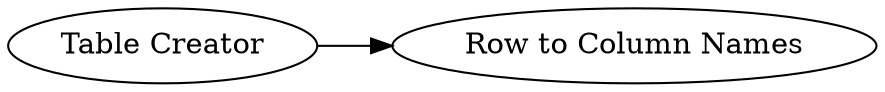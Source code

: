 digraph {
	"-985607669554523162_5" [label="Table Creator"]
	"-985607669554523162_4" [label="Row to Column Names"]
	"-985607669554523162_5" -> "-985607669554523162_4"
	rankdir=LR
}
